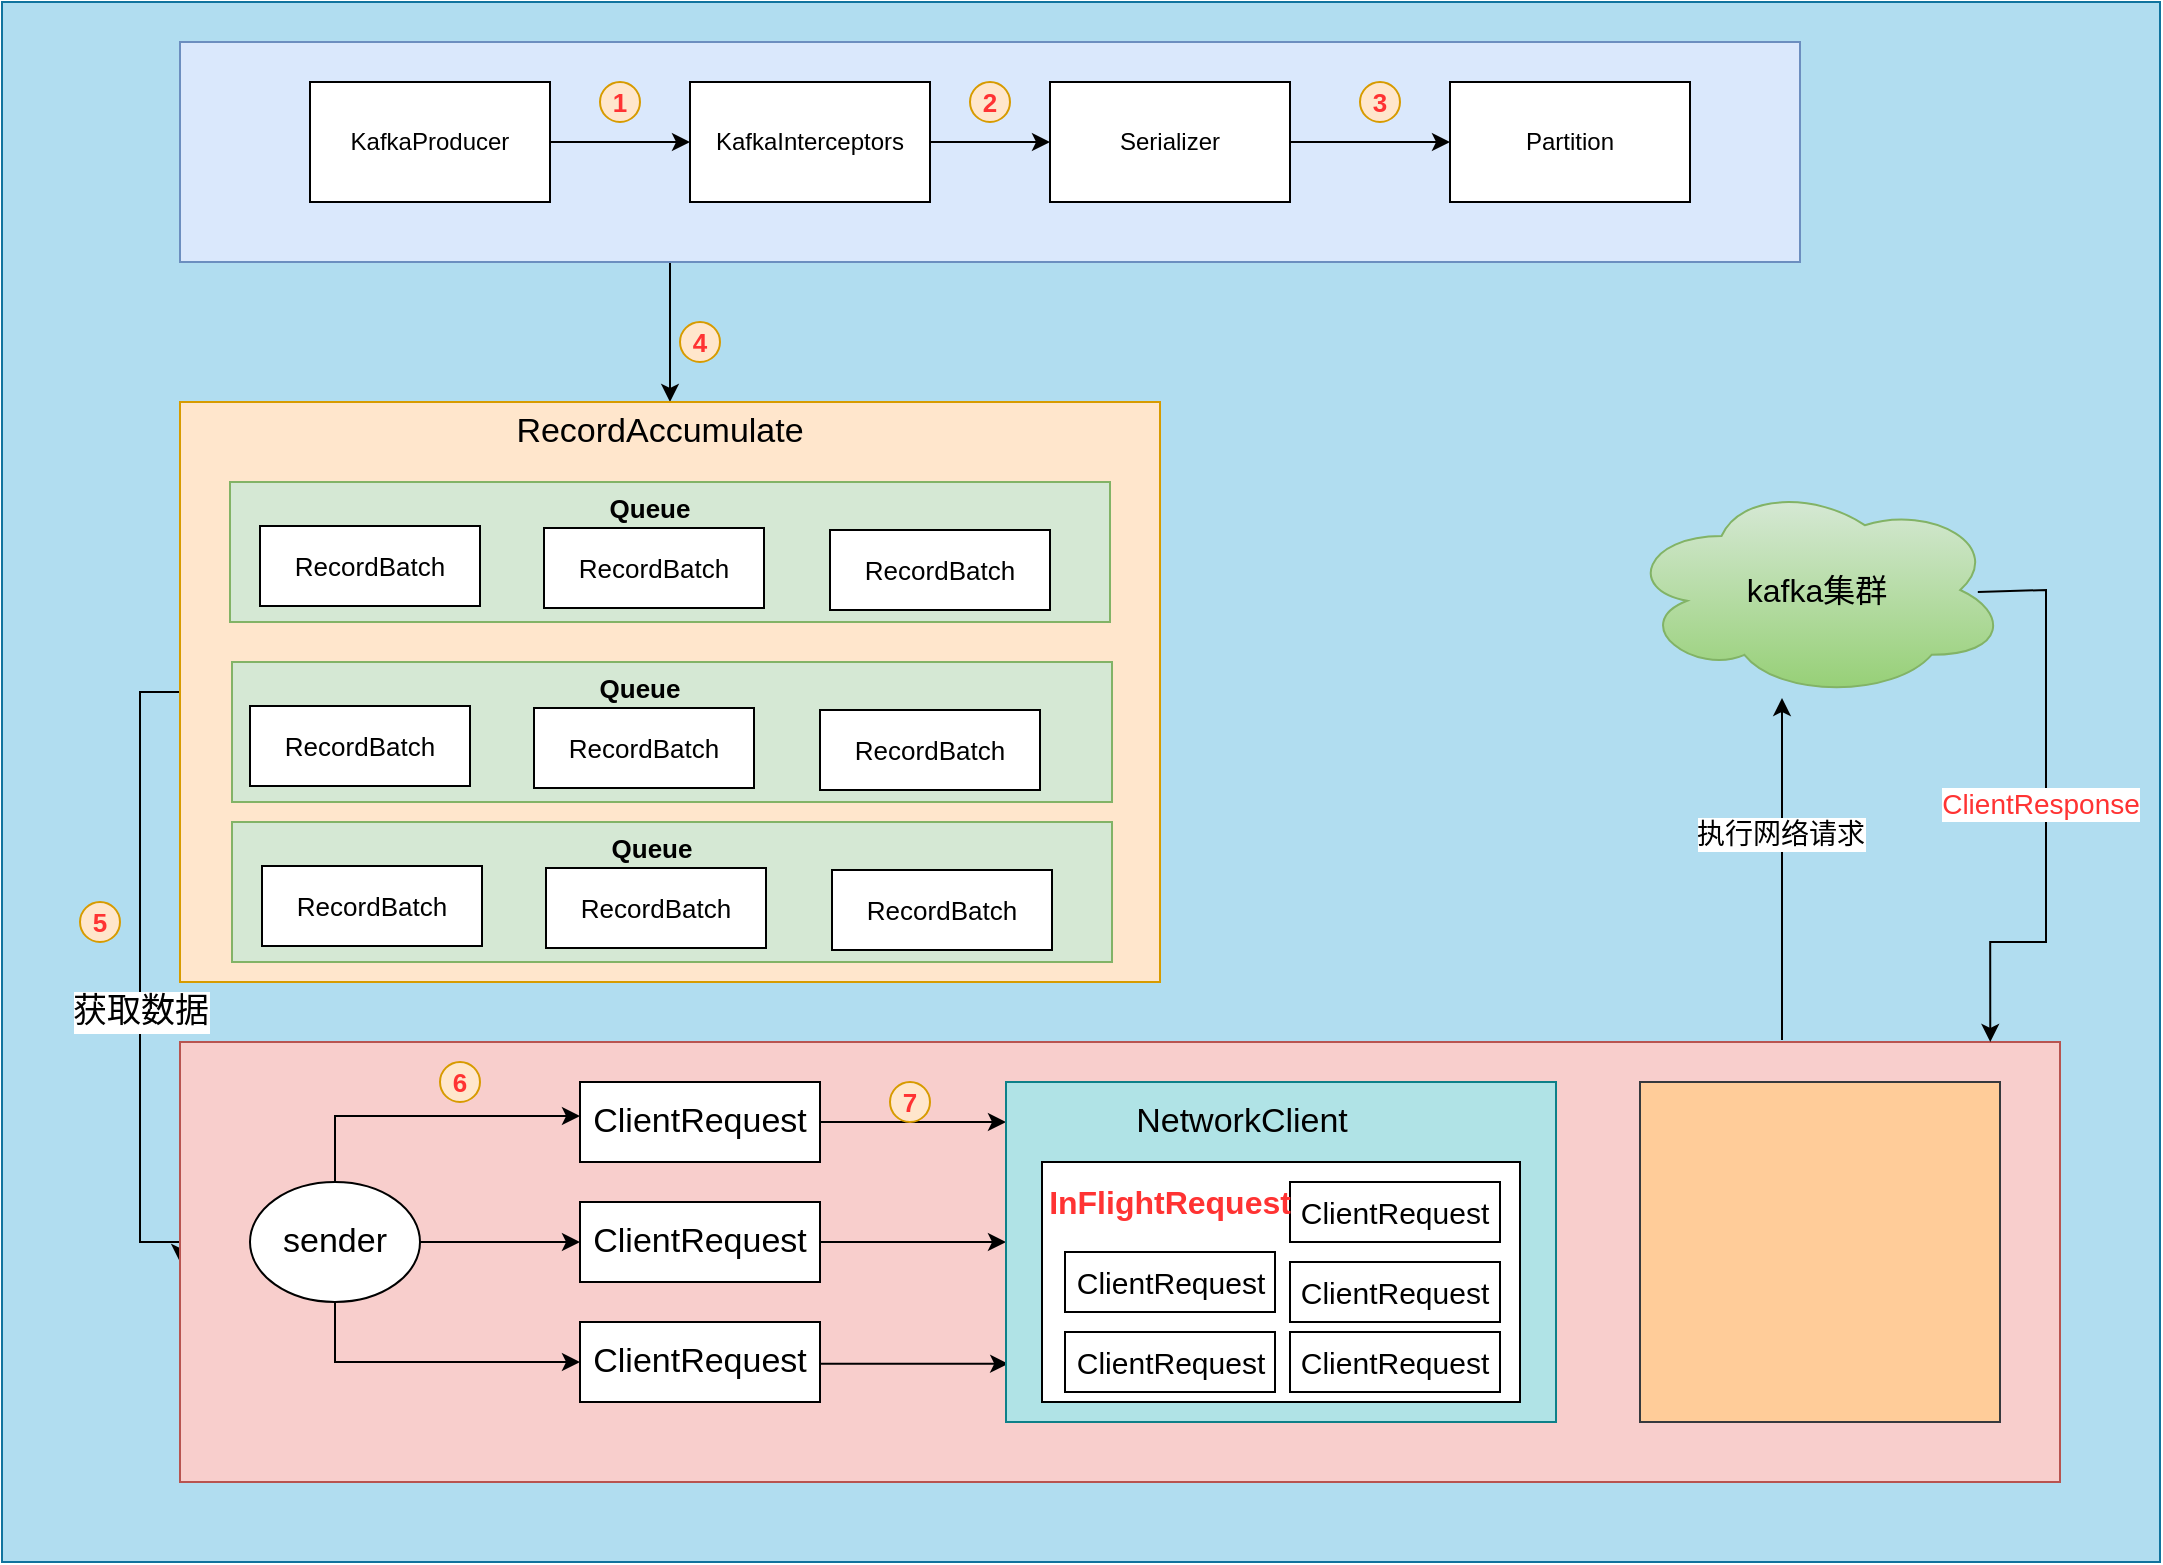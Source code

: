 <mxfile version="13.6.6" type="github"><diagram id="heBprJmPIhfamDf58Z1P" name="第 1 页"><mxGraphModel dx="1038" dy="548" grid="1" gridSize="10" guides="1" tooltips="1" connect="1" arrows="1" fold="1" page="1" pageScale="1" pageWidth="827" pageHeight="1169" math="0" shadow="0"><root><mxCell id="0"/><mxCell id="1" parent="0"/><mxCell id="_UQgza68TpKPNs5CrHff-68" value="" style="rounded=0;whiteSpace=wrap;html=1;fontSize=16;fillColor=#b1ddf0;strokeColor=#10739e;" parent="1" vertex="1"><mxGeometry x="221" y="370" width="1079" height="780" as="geometry"/></mxCell><mxCell id="_UQgza68TpKPNs5CrHff-33" value="" style="edgeStyle=orthogonalEdgeStyle;rounded=0;orthogonalLoop=1;jettySize=auto;html=1;fontSize=17;fontColor=#000000;" parent="1" source="_UQgza68TpKPNs5CrHff-8" target="_UQgza68TpKPNs5CrHff-12" edge="1"><mxGeometry relative="1" as="geometry"><Array as="points"><mxPoint x="555" y="520"/><mxPoint x="555" y="520"/></Array></mxGeometry></mxCell><mxCell id="_UQgza68TpKPNs5CrHff-8" value="" style="rounded=0;whiteSpace=wrap;html=1;fillColor=#dae8fc;strokeColor=#6c8ebf;" parent="1" vertex="1"><mxGeometry x="310" y="390" width="810" height="110" as="geometry"/></mxCell><mxCell id="_UQgza68TpKPNs5CrHff-3" value="" style="edgeStyle=orthogonalEdgeStyle;rounded=0;orthogonalLoop=1;jettySize=auto;html=1;" parent="1" source="_UQgza68TpKPNs5CrHff-1" target="_UQgza68TpKPNs5CrHff-2" edge="1"><mxGeometry relative="1" as="geometry"/></mxCell><mxCell id="_UQgza68TpKPNs5CrHff-1" value="KafkaProducer" style="rounded=0;whiteSpace=wrap;html=1;" parent="1" vertex="1"><mxGeometry x="375" y="410" width="120" height="60" as="geometry"/></mxCell><mxCell id="_UQgza68TpKPNs5CrHff-5" value="" style="edgeStyle=orthogonalEdgeStyle;rounded=0;orthogonalLoop=1;jettySize=auto;html=1;" parent="1" source="_UQgza68TpKPNs5CrHff-2" target="_UQgza68TpKPNs5CrHff-4" edge="1"><mxGeometry relative="1" as="geometry"/></mxCell><mxCell id="_UQgza68TpKPNs5CrHff-2" value="KafkaInterceptors" style="rounded=0;whiteSpace=wrap;html=1;" parent="1" vertex="1"><mxGeometry x="565" y="410" width="120" height="60" as="geometry"/></mxCell><mxCell id="_UQgza68TpKPNs5CrHff-7" value="" style="edgeStyle=orthogonalEdgeStyle;rounded=0;orthogonalLoop=1;jettySize=auto;html=1;" parent="1" source="_UQgza68TpKPNs5CrHff-4" target="_UQgza68TpKPNs5CrHff-6" edge="1"><mxGeometry relative="1" as="geometry"/></mxCell><mxCell id="_UQgza68TpKPNs5CrHff-4" value="Serializer" style="rounded=0;whiteSpace=wrap;html=1;" parent="1" vertex="1"><mxGeometry x="745" y="410" width="120" height="60" as="geometry"/></mxCell><mxCell id="_UQgza68TpKPNs5CrHff-6" value="Partition" style="rounded=0;whiteSpace=wrap;html=1;" parent="1" vertex="1"><mxGeometry x="945" y="410" width="120" height="60" as="geometry"/></mxCell><mxCell id="_UQgza68TpKPNs5CrHff-9" value="1" style="ellipse;whiteSpace=wrap;html=1;aspect=fixed;fillColor=#ffe6cc;strokeColor=#d79b00;fontSize=13;fontStyle=1;fontColor=#FF3333;" parent="1" vertex="1"><mxGeometry x="520" y="410" width="20" height="20" as="geometry"/></mxCell><mxCell id="_UQgza68TpKPNs5CrHff-10" value="2" style="ellipse;whiteSpace=wrap;html=1;aspect=fixed;fillColor=#ffe6cc;strokeColor=#d79b00;fontSize=13;fontStyle=1;fontColor=#FF3333;" parent="1" vertex="1"><mxGeometry x="705" y="410" width="20" height="20" as="geometry"/></mxCell><mxCell id="_UQgza68TpKPNs5CrHff-11" value="3" style="ellipse;whiteSpace=wrap;html=1;aspect=fixed;fillColor=#ffe6cc;strokeColor=#d79b00;fontSize=13;fontStyle=1;fontColor=#FF3333;" parent="1" vertex="1"><mxGeometry x="900" y="410" width="20" height="20" as="geometry"/></mxCell><mxCell id="_UQgza68TpKPNs5CrHff-47" value="" style="edgeStyle=orthogonalEdgeStyle;rounded=0;orthogonalLoop=1;jettySize=auto;html=1;fontSize=17;fontColor=#000000;entryX=0;entryY=0.5;entryDx=0;entryDy=0;" parent="1" source="_UQgza68TpKPNs5CrHff-12" target="_UQgza68TpKPNs5CrHff-35" edge="1"><mxGeometry relative="1" as="geometry"><mxPoint x="260" y="690" as="sourcePoint"/><mxPoint x="230" y="715" as="targetPoint"/><Array as="points"><mxPoint x="290" y="715"/><mxPoint x="290" y="990"/></Array></mxGeometry></mxCell><mxCell id="_UQgza68TpKPNs5CrHff-48" value="获取数据" style="edgeLabel;html=1;align=center;verticalAlign=middle;resizable=0;points=[];fontSize=17;fontColor=#000000;" parent="_UQgza68TpKPNs5CrHff-47" vertex="1" connectable="0"><mxGeometry x="-0.073" relative="1" as="geometry"><mxPoint y="29" as="offset"/></mxGeometry></mxCell><mxCell id="_UQgza68TpKPNs5CrHff-12" value="" style="rounded=0;whiteSpace=wrap;html=1;fontSize=13;fillColor=#ffe6cc;strokeColor=#d79b00;" parent="1" vertex="1"><mxGeometry x="310" y="570" width="490" height="290" as="geometry"/></mxCell><mxCell id="_UQgza68TpKPNs5CrHff-19" value="" style="group" parent="1" vertex="1" connectable="0"><mxGeometry x="335" y="610" width="440" height="70" as="geometry"/></mxCell><mxCell id="_UQgza68TpKPNs5CrHff-13" value="" style="rounded=0;whiteSpace=wrap;html=1;fontSize=13;fillColor=#d5e8d4;strokeColor=#82b366;" parent="_UQgza68TpKPNs5CrHff-19" vertex="1"><mxGeometry width="440" height="70" as="geometry"/></mxCell><mxCell id="_UQgza68TpKPNs5CrHff-14" value="RecordBatch" style="rounded=0;whiteSpace=wrap;html=1;fontSize=13;" parent="_UQgza68TpKPNs5CrHff-19" vertex="1"><mxGeometry x="15" y="22" width="110" height="40" as="geometry"/></mxCell><mxCell id="_UQgza68TpKPNs5CrHff-15" value="RecordBatch" style="rounded=0;whiteSpace=wrap;html=1;fontSize=13;" parent="_UQgza68TpKPNs5CrHff-19" vertex="1"><mxGeometry x="157" y="23" width="110" height="40" as="geometry"/></mxCell><mxCell id="_UQgza68TpKPNs5CrHff-16" value="RecordBatch" style="rounded=0;whiteSpace=wrap;html=1;fontSize=13;" parent="_UQgza68TpKPNs5CrHff-19" vertex="1"><mxGeometry x="300" y="24" width="110" height="40" as="geometry"/></mxCell><mxCell id="_UQgza68TpKPNs5CrHff-17" value="Queue" style="text;html=1;strokeColor=none;fillColor=none;align=center;verticalAlign=middle;whiteSpace=wrap;rounded=0;fontSize=13;fontStyle=1" parent="_UQgza68TpKPNs5CrHff-19" vertex="1"><mxGeometry x="190" y="3" width="40" height="20" as="geometry"/></mxCell><mxCell id="_UQgza68TpKPNs5CrHff-20" value="" style="group" parent="1" vertex="1" connectable="0"><mxGeometry x="330" y="700" width="440" height="70" as="geometry"/></mxCell><mxCell id="_UQgza68TpKPNs5CrHff-21" value="" style="rounded=0;whiteSpace=wrap;html=1;fontSize=13;fillColor=#d5e8d4;strokeColor=#82b366;" parent="_UQgza68TpKPNs5CrHff-20" vertex="1"><mxGeometry x="6" width="440" height="70" as="geometry"/></mxCell><mxCell id="_UQgza68TpKPNs5CrHff-22" value="RecordBatch" style="rounded=0;whiteSpace=wrap;html=1;fontSize=13;" parent="_UQgza68TpKPNs5CrHff-20" vertex="1"><mxGeometry x="15" y="22" width="110" height="40" as="geometry"/></mxCell><mxCell id="_UQgza68TpKPNs5CrHff-23" value="RecordBatch" style="rounded=0;whiteSpace=wrap;html=1;fontSize=13;" parent="_UQgza68TpKPNs5CrHff-20" vertex="1"><mxGeometry x="157" y="23" width="110" height="40" as="geometry"/></mxCell><mxCell id="_UQgza68TpKPNs5CrHff-24" value="RecordBatch" style="rounded=0;whiteSpace=wrap;html=1;fontSize=13;" parent="_UQgza68TpKPNs5CrHff-20" vertex="1"><mxGeometry x="300" y="24" width="110" height="40" as="geometry"/></mxCell><mxCell id="_UQgza68TpKPNs5CrHff-25" value="Queue" style="text;html=1;strokeColor=none;fillColor=none;align=center;verticalAlign=middle;whiteSpace=wrap;rounded=0;fontSize=13;fontStyle=1" parent="_UQgza68TpKPNs5CrHff-20" vertex="1"><mxGeometry x="190" y="3" width="40" height="20" as="geometry"/></mxCell><mxCell id="_UQgza68TpKPNs5CrHff-26" value="" style="group" parent="1" vertex="1" connectable="0"><mxGeometry x="336" y="780" width="440" height="70" as="geometry"/></mxCell><mxCell id="_UQgza68TpKPNs5CrHff-27" value="" style="rounded=0;whiteSpace=wrap;html=1;fontSize=13;fillColor=#d5e8d4;strokeColor=#82b366;" parent="_UQgza68TpKPNs5CrHff-26" vertex="1"><mxGeometry width="440" height="70" as="geometry"/></mxCell><mxCell id="_UQgza68TpKPNs5CrHff-28" value="RecordBatch" style="rounded=0;whiteSpace=wrap;html=1;fontSize=13;" parent="_UQgza68TpKPNs5CrHff-26" vertex="1"><mxGeometry x="15" y="22" width="110" height="40" as="geometry"/></mxCell><mxCell id="_UQgza68TpKPNs5CrHff-29" value="RecordBatch" style="rounded=0;whiteSpace=wrap;html=1;fontSize=13;" parent="_UQgza68TpKPNs5CrHff-26" vertex="1"><mxGeometry x="157" y="23" width="110" height="40" as="geometry"/></mxCell><mxCell id="_UQgza68TpKPNs5CrHff-30" value="RecordBatch" style="rounded=0;whiteSpace=wrap;html=1;fontSize=13;" parent="_UQgza68TpKPNs5CrHff-26" vertex="1"><mxGeometry x="300" y="24" width="110" height="40" as="geometry"/></mxCell><mxCell id="_UQgza68TpKPNs5CrHff-31" value="Queue" style="text;html=1;strokeColor=none;fillColor=none;align=center;verticalAlign=middle;whiteSpace=wrap;rounded=0;fontSize=13;fontStyle=1" parent="_UQgza68TpKPNs5CrHff-26" vertex="1"><mxGeometry x="190" y="3" width="40" height="20" as="geometry"/></mxCell><mxCell id="_UQgza68TpKPNs5CrHff-32" value="RecordAccumulate" style="text;html=1;strokeColor=none;fillColor=none;align=center;verticalAlign=middle;whiteSpace=wrap;rounded=0;fontSize=17;fontColor=#000000;" parent="1" vertex="1"><mxGeometry x="530" y="575" width="40" height="20" as="geometry"/></mxCell><mxCell id="_UQgza68TpKPNs5CrHff-34" value="4" style="ellipse;whiteSpace=wrap;html=1;aspect=fixed;fillColor=#ffe6cc;strokeColor=#d79b00;fontSize=13;fontStyle=1;fontColor=#FF3333;" parent="1" vertex="1"><mxGeometry x="560" y="530" width="20" height="20" as="geometry"/></mxCell><mxCell id="_UQgza68TpKPNs5CrHff-35" value="" style="rounded=0;whiteSpace=wrap;html=1;fontSize=17;fillColor=#f8cecc;strokeColor=#b85450;" parent="1" vertex="1"><mxGeometry x="310" y="890" width="940" height="220" as="geometry"/></mxCell><mxCell id="_UQgza68TpKPNs5CrHff-38" value="" style="edgeStyle=orthogonalEdgeStyle;rounded=0;orthogonalLoop=1;jettySize=auto;html=1;fontSize=17;fontColor=#000000;" parent="1" source="_UQgza68TpKPNs5CrHff-36" edge="1"><mxGeometry relative="1" as="geometry"><mxPoint x="510" y="990" as="targetPoint"/></mxGeometry></mxCell><mxCell id="_UQgza68TpKPNs5CrHff-43" value="" style="edgeStyle=orthogonalEdgeStyle;rounded=0;orthogonalLoop=1;jettySize=auto;html=1;fontSize=17;fontColor=#000000;entryX=0;entryY=0.75;entryDx=0;entryDy=0;exitX=0.5;exitY=0;exitDx=0;exitDy=0;" parent="1" source="_UQgza68TpKPNs5CrHff-36" edge="1"><mxGeometry relative="1" as="geometry"><mxPoint x="387.5" y="947" as="sourcePoint"/><mxPoint x="510" y="927" as="targetPoint"/><Array as="points"><mxPoint x="388" y="927"/></Array></mxGeometry></mxCell><mxCell id="_UQgza68TpKPNs5CrHff-45" value="" style="edgeStyle=orthogonalEdgeStyle;rounded=0;orthogonalLoop=1;jettySize=auto;html=1;fontSize=17;fontColor=#000000;entryX=0;entryY=0.75;entryDx=0;entryDy=0;" parent="1" edge="1"><mxGeometry relative="1" as="geometry"><mxPoint x="387.5" y="1010" as="sourcePoint"/><mxPoint x="510" y="1050" as="targetPoint"/><Array as="points"><mxPoint x="388" y="1050"/></Array></mxGeometry></mxCell><mxCell id="_UQgza68TpKPNs5CrHff-36" value="sender" style="ellipse;whiteSpace=wrap;html=1;fontSize=17;fontColor=#000000;" parent="1" vertex="1"><mxGeometry x="345" y="960" width="85" height="60" as="geometry"/></mxCell><mxCell id="_UQgza68TpKPNs5CrHff-54" value="" style="edgeStyle=orthogonalEdgeStyle;rounded=0;orthogonalLoop=1;jettySize=auto;html=1;fontSize=17;fontColor=#000000;" parent="1" source="_UQgza68TpKPNs5CrHff-39" target="_UQgza68TpKPNs5CrHff-51" edge="1"><mxGeometry relative="1" as="geometry"><mxPoint x="710" y="990" as="targetPoint"/><Array as="points"><mxPoint x="700" y="990"/><mxPoint x="700" y="990"/></Array></mxGeometry></mxCell><mxCell id="_UQgza68TpKPNs5CrHff-39" value="ClientRequest" style="rounded=0;whiteSpace=wrap;html=1;fontSize=17;fontColor=#000000;" parent="1" vertex="1"><mxGeometry x="510" y="970" width="120" height="40" as="geometry"/></mxCell><mxCell id="_UQgza68TpKPNs5CrHff-52" value="" style="edgeStyle=orthogonalEdgeStyle;rounded=0;orthogonalLoop=1;jettySize=auto;html=1;fontSize=17;fontColor=#000000;" parent="1" source="_UQgza68TpKPNs5CrHff-40" target="_UQgza68TpKPNs5CrHff-51" edge="1"><mxGeometry relative="1" as="geometry"><Array as="points"><mxPoint x="720" y="930"/><mxPoint x="720" y="930"/></Array></mxGeometry></mxCell><mxCell id="_UQgza68TpKPNs5CrHff-40" value="ClientRequest" style="rounded=0;whiteSpace=wrap;html=1;fontSize=17;fontColor=#000000;" parent="1" vertex="1"><mxGeometry x="510" y="910" width="120" height="40" as="geometry"/></mxCell><mxCell id="lQDxn9rTQp-i-1dFEX7v-1" value="" style="edgeStyle=orthogonalEdgeStyle;rounded=0;orthogonalLoop=1;jettySize=auto;html=1;entryX=0.004;entryY=0.829;entryDx=0;entryDy=0;entryPerimeter=0;" edge="1" parent="1" source="_UQgza68TpKPNs5CrHff-41" target="_UQgza68TpKPNs5CrHff-51"><mxGeometry relative="1" as="geometry"><mxPoint x="720" y="1050" as="targetPoint"/><Array as="points"><mxPoint x="720" y="1050"/></Array></mxGeometry></mxCell><mxCell id="_UQgza68TpKPNs5CrHff-41" value="ClientRequest" style="rounded=0;whiteSpace=wrap;html=1;fontSize=17;fontColor=#000000;" parent="1" vertex="1"><mxGeometry x="510" y="1030" width="120" height="40" as="geometry"/></mxCell><mxCell id="_UQgza68TpKPNs5CrHff-49" value="5" style="ellipse;whiteSpace=wrap;html=1;aspect=fixed;fillColor=#ffe6cc;strokeColor=#d79b00;fontSize=13;fontStyle=1;fontColor=#FF3333;" parent="1" vertex="1"><mxGeometry x="260" y="820" width="20" height="20" as="geometry"/></mxCell><mxCell id="_UQgza68TpKPNs5CrHff-50" value="6" style="ellipse;whiteSpace=wrap;html=1;aspect=fixed;fillColor=#ffe6cc;strokeColor=#d79b00;fontSize=13;fontStyle=1;fontColor=#FF3333;" parent="1" vertex="1"><mxGeometry x="440" y="900" width="20" height="20" as="geometry"/></mxCell><mxCell id="_UQgza68TpKPNs5CrHff-51" value="" style="rounded=0;whiteSpace=wrap;html=1;fontSize=17;fillColor=#b0e3e6;strokeColor=#0e8088;" parent="1" vertex="1"><mxGeometry x="723" y="910" width="275" height="170" as="geometry"/></mxCell><mxCell id="_UQgza68TpKPNs5CrHff-57" value="7" style="ellipse;whiteSpace=wrap;html=1;aspect=fixed;fillColor=#ffe6cc;strokeColor=#d79b00;fontSize=13;fontStyle=1;fontColor=#FF3333;" parent="1" vertex="1"><mxGeometry x="665" y="910" width="20" height="20" as="geometry"/></mxCell><mxCell id="_UQgza68TpKPNs5CrHff-58" value="NetworkClient" style="text;html=1;strokeColor=none;fillColor=none;align=center;verticalAlign=middle;whiteSpace=wrap;rounded=0;fontSize=17;fontColor=#000000;" parent="1" vertex="1"><mxGeometry x="821" y="920" width="40" height="20" as="geometry"/></mxCell><mxCell id="_UQgza68TpKPNs5CrHff-60" value="" style="rounded=0;whiteSpace=wrap;html=1;fontSize=17;fontColor=#000000;" parent="1" vertex="1"><mxGeometry x="741" y="950" width="239" height="120" as="geometry"/></mxCell><mxCell id="_UQgza68TpKPNs5CrHff-61" value="ClientRequest" style="rounded=0;whiteSpace=wrap;html=1;fontSize=15;fontColor=#000000;" parent="1" vertex="1"><mxGeometry x="752.5" y="1035" width="105" height="30" as="geometry"/></mxCell><mxCell id="_UQgza68TpKPNs5CrHff-62" value="ClientRequest" style="rounded=0;whiteSpace=wrap;html=1;fontSize=15;fontColor=#000000;" parent="1" vertex="1"><mxGeometry x="865" y="1035" width="105" height="30" as="geometry"/></mxCell><mxCell id="_UQgza68TpKPNs5CrHff-63" value="ClientRequest" style="rounded=0;whiteSpace=wrap;html=1;fontSize=15;fontColor=#000000;" parent="1" vertex="1"><mxGeometry x="865" y="1000" width="105" height="30" as="geometry"/></mxCell><mxCell id="_UQgza68TpKPNs5CrHff-64" value="ClientRequest" style="rounded=0;whiteSpace=wrap;html=1;fontSize=15;fontColor=#000000;" parent="1" vertex="1"><mxGeometry x="865" y="960" width="105" height="30" as="geometry"/></mxCell><mxCell id="_UQgza68TpKPNs5CrHff-65" value="ClientRequest" style="rounded=0;whiteSpace=wrap;html=1;fontSize=15;fontColor=#000000;" parent="1" vertex="1"><mxGeometry x="752.5" y="995" width="105" height="30" as="geometry"/></mxCell><mxCell id="_UQgza68TpKPNs5CrHff-66" value="InFlightRequest" style="text;html=1;strokeColor=none;fillColor=none;align=center;verticalAlign=middle;whiteSpace=wrap;rounded=0;fontSize=16;fontColor=#FF3333;fontStyle=1" parent="1" vertex="1"><mxGeometry x="785" y="960" width="40" height="20" as="geometry"/></mxCell><mxCell id="_UQgza68TpKPNs5CrHff-67" value="" style="rounded=0;whiteSpace=wrap;html=1;fontSize=16;fillColor=#ffcc99;strokeColor=#36393d;" parent="1" vertex="1"><mxGeometry x="1040" y="910" width="180" height="170" as="geometry"/></mxCell><mxCell id="8up4lZUDMtvh6PAs1ZW6-8" value="" style="edgeStyle=orthogonalEdgeStyle;rounded=0;orthogonalLoop=1;jettySize=auto;html=1;fontSize=14;fontColor=#FF3333;entryX=0.981;entryY=0;entryDx=0;entryDy=0;entryPerimeter=0;exitX=0.921;exitY=0.509;exitDx=0;exitDy=0;exitPerimeter=0;" parent="1" source="8up4lZUDMtvh6PAs1ZW6-1" edge="1"><mxGeometry relative="1" as="geometry"><mxPoint x="1217" y="664" as="sourcePoint"/><mxPoint x="1215.14" y="890" as="targetPoint"/><Array as="points"><mxPoint x="1243" y="664"/><mxPoint x="1243" y="840"/><mxPoint x="1215" y="840"/></Array></mxGeometry></mxCell><mxCell id="8up4lZUDMtvh6PAs1ZW6-9" value="ClientResponse" style="edgeLabel;html=1;align=center;verticalAlign=middle;resizable=0;points=[];fontSize=14;fontColor=#FF3333;" parent="8up4lZUDMtvh6PAs1ZW6-8" vertex="1" connectable="0"><mxGeometry x="-0.02" y="-3" relative="1" as="geometry"><mxPoint as="offset"/></mxGeometry></mxCell><mxCell id="8up4lZUDMtvh6PAs1ZW6-1" value="kafka集群" style="ellipse;shape=cloud;whiteSpace=wrap;html=1;fontSize=16;gradientColor=#97d077;fillColor=#d5e8d4;strokeColor=#82b366;" parent="1" vertex="1"><mxGeometry x="1033" y="610" width="191" height="108" as="geometry"/></mxCell><mxCell id="8up4lZUDMtvh6PAs1ZW6-3" value="" style="endArrow=classic;html=1;fontSize=16;fontColor=#FF3333;" parent="1" edge="1"><mxGeometry width="50" height="50" relative="1" as="geometry"><mxPoint x="1111" y="889" as="sourcePoint"/><mxPoint x="1111" y="718" as="targetPoint"/></mxGeometry></mxCell><mxCell id="8up4lZUDMtvh6PAs1ZW6-4" value="&lt;font color=&quot;#000000&quot; style=&quot;font-size: 14px;&quot;&gt;执行网络请求&lt;/font&gt;" style="edgeLabel;html=1;align=center;verticalAlign=middle;resizable=0;points=[];fontSize=14;fontColor=#FF3333;" parent="8up4lZUDMtvh6PAs1ZW6-3" vertex="1" connectable="0"><mxGeometry x="0.205" y="1" relative="1" as="geometry"><mxPoint as="offset"/></mxGeometry></mxCell></root></mxGraphModel></diagram></mxfile>